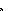 % U+10414 𐐔
beginfig(414) ;
  x_radius := 0.4 * font_size;
  y_radius := 0.5 * font_size;

  numeric half_x;
  half_y := 0.4 * x_height;

  pen hair_pen ;   hair_pen   = pencircle scaled (0.5*pen_height);
  pickup hair_pen;

  path inner_circle_hi, inner_circle_lo;
  inner_circle_hi := fullcircle xscaled (1.2 * x_radius) yscaled (1.2 * y_radius) shifted (0, half_y);
  inner_circle_lo := fullcircle xscaled (1.2 * x_radius) yscaled (1.2 * y_radius) shifted (0, -half_y);
  path top_segment, bottom_segment;
  top_segment := inner_circle_hi cutbefore point 0.2 of inner_circle_hi cutafter point 3.8 of inner_circle_hi;
  bottom_segment := inner_circle_lo cutbefore point 4.2 of inner_circle_lo cutafter point 7.8 of inner_circle_lo;
  path inner_shape;
  inner_shape := top_segment
                 .. bottom_segment
                 .. cycle;

  path inner_circle_h, inner_circle_l;
  inner_circle_h := fullcircle xscaled (1.2 * (x_radius+0.4*pen_height)) yscaled (1.2 * (y_radius+0.4*pen_height)) shifted (0, half_y);
  inner_circle_l := fullcircle xscaled (1.2 * (x_radius+0.4*pen_height)) yscaled (1.2 * (y_radius+0.4*pen_height)) shifted (0, -half_y);
  path inner_shape_upper;
  inner_shape_upper := inner_circle_h cutbefore point 0.2 of inner_circle_h cutafter point 2 of inner_circle_h;
  path inner_shape_lower;
  inner_shape_lower := inner_circle_l cutbefore point 6 of inner_circle_l cutafter point 7.8 of inner_circle_l;

  draw inner_shape_upper;
  draw inner_shape_lower;

  pickup thin_pen;
  path outer_circle;
  outer_circle   := fullcircle xscaled (2 * x_radius) yscaled (2 * y_radius);

  path left_segment;
  left_segment := outer_circle cutbefore point 2 of outer_circle cutafter point 6 of outer_circle;

  draw left_segment;

  path left_side;
  left_side := left_segment
               .. reverse (reverse inner_shape cutafter point 7.8 of inner_shape cutbefore point 4.2 of inner_shape)
               .. cycle
             ;
  fill left_side;

  % fill outer_circle;
  unfill inner_shape;

  path loop;
  numeric tx, ty;
  tx := (xpart (point 1.25 of outer_circle)) + 0.5*pen_width;
  ty := (ypart (point 1.25 of outer_circle)); % shifted (0, 0.5*penwidth);
  loop = point 4 of outer_circle
         .. tension 1.5
         .. (0, 0)
         .. (tx, ty);
  draw loop;

  pickup peg_pen;
  path line;
  line := (0.24*x_radius, y_radius)
          -- (0, y_radius)
          -- (0, -y_radius)
          -- (0.24*x_radius, -y_radius)
          -- cycle;
  draw line shifted ((xpart point 0.5 of inner_circle_h)+0.2*pen_width, 0);
  fill line shifted ((xpart point 0.5 of inner_circle_h)+0.2*pen_width, 0);

%   currentpicture := currentpicture reflectedabout((0,0),(0,y_radius));

%   draw currentpicture;

endfig;
